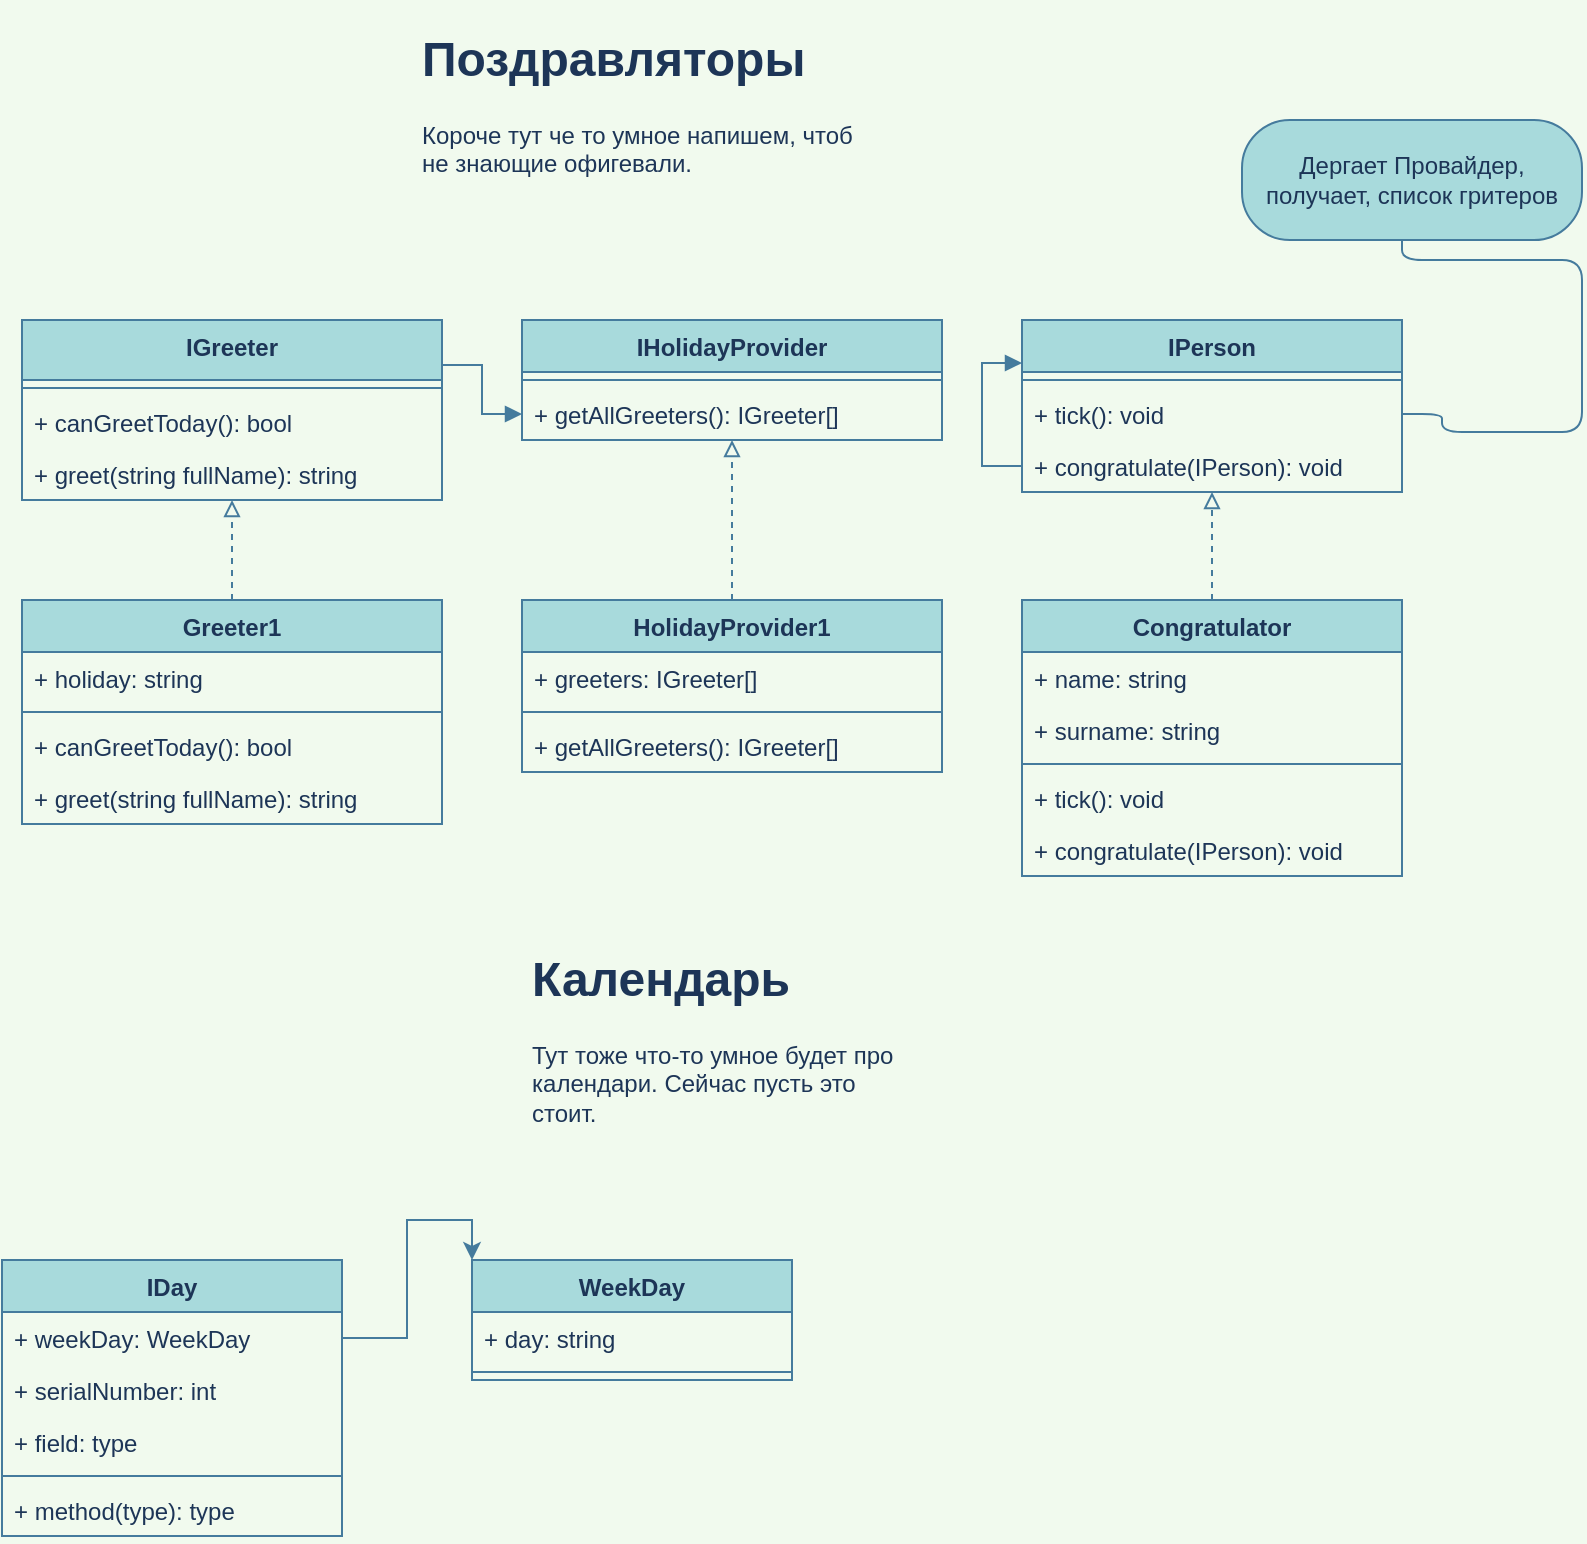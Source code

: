 <mxfile version="13.7.7" type="github">
  <diagram id="C_qupu9SWEdMZcOaDwUI" name="Page-1">
    <mxGraphModel dx="1102" dy="606" grid="1" gridSize="10" guides="1" tooltips="1" connect="1" arrows="1" fold="1" page="1" pageScale="1" pageWidth="850" pageHeight="1100" background="#F1FAEE" math="0" shadow="0">
      <root>
        <mxCell id="0" />
        <mxCell id="1" parent="0" />
        <mxCell id="VeG1ZRTaiq36JWNWmE1a-2" value="&lt;h1&gt;Поздравляторы&lt;br&gt;&lt;/h1&gt;&lt;p&gt;Короче тут че то умное напишем, чтоб не знающие офигевали.&lt;br&gt;&lt;/p&gt;" style="text;html=1;strokeColor=none;fillColor=none;spacing=5;spacingTop=-20;whiteSpace=wrap;overflow=hidden;rounded=0;fontColor=#1D3557;" parent="1" vertex="1">
          <mxGeometry x="235" y="10" width="235" height="100" as="geometry" />
        </mxCell>
        <mxCell id="VeG1ZRTaiq36JWNWmE1a-3" value="Дергает Провайдер, получает, список гритеров" style="rounded=1;whiteSpace=wrap;html=1;arcSize=40;fillColor=#A8DADC;strokeColor=#457B9D;fontColor=#1D3557;" parent="1" vertex="1">
          <mxGeometry x="650" y="60" width="170" height="60" as="geometry" />
        </mxCell>
        <mxCell id="VeG1ZRTaiq36JWNWmE1a-4" value="" style="edgeStyle=orthogonalEdgeStyle;html=1;verticalAlign=bottom;endArrow=none;endSize=8;entryX=1;entryY=0.5;entryDx=0;entryDy=0;endFill=0;strokeColor=#457B9D;fontColor=#1D3557;labelBackgroundColor=#F1FAEE;" parent="1" source="VeG1ZRTaiq36JWNWmE1a-3" target="VeG1ZRTaiq36JWNWmE1a-25" edge="1">
          <mxGeometry relative="1" as="geometry">
            <mxPoint x="730" y="100" as="targetPoint" />
            <Array as="points">
              <mxPoint x="730" y="130" />
              <mxPoint x="820" y="130" />
              <mxPoint x="820" y="216" />
              <mxPoint x="750" y="216" />
              <mxPoint x="750" y="207" />
            </Array>
          </mxGeometry>
        </mxCell>
        <mxCell id="VeG1ZRTaiq36JWNWmE1a-5" value="IGreeter" style="swimlane;fontStyle=1;align=center;verticalAlign=top;childLayout=stackLayout;horizontal=1;startSize=30;horizontalStack=0;resizeParent=1;resizeParentMax=0;resizeLast=0;collapsible=1;marginBottom=0;fillColor=#A8DADC;strokeColor=#457B9D;fontColor=#1D3557;" parent="1" vertex="1">
          <mxGeometry x="40" y="160" width="210" height="90" as="geometry" />
        </mxCell>
        <mxCell id="VeG1ZRTaiq36JWNWmE1a-6" value="" style="line;strokeWidth=1;fillColor=none;align=left;verticalAlign=middle;spacingTop=-1;spacingLeft=3;spacingRight=3;rotatable=0;labelPosition=right;points=[];portConstraint=eastwest;strokeColor=#457B9D;fontColor=#1D3557;labelBackgroundColor=#F1FAEE;" parent="VeG1ZRTaiq36JWNWmE1a-5" vertex="1">
          <mxGeometry y="30" width="210" height="8" as="geometry" />
        </mxCell>
        <mxCell id="VeG1ZRTaiq36JWNWmE1a-7" value="+ canGreetToday(): bool" style="text;strokeColor=none;fillColor=none;align=left;verticalAlign=top;spacingLeft=4;spacingRight=4;overflow=hidden;rotatable=0;points=[[0,0.5],[1,0.5]];portConstraint=eastwest;fontColor=#1D3557;" parent="VeG1ZRTaiq36JWNWmE1a-5" vertex="1">
          <mxGeometry y="38" width="210" height="26" as="geometry" />
        </mxCell>
        <mxCell id="VeG1ZRTaiq36JWNWmE1a-8" value="+ greet(string fullName): string" style="text;strokeColor=none;fillColor=none;align=left;verticalAlign=top;spacingLeft=4;spacingRight=4;overflow=hidden;rotatable=0;points=[[0,0.5],[1,0.5]];portConstraint=eastwest;fontColor=#1D3557;" parent="VeG1ZRTaiq36JWNWmE1a-5" vertex="1">
          <mxGeometry y="64" width="210" height="26" as="geometry" />
        </mxCell>
        <mxCell id="VeG1ZRTaiq36JWNWmE1a-9" style="edgeStyle=orthogonalEdgeStyle;rounded=0;orthogonalLoop=1;jettySize=auto;html=1;entryX=0.5;entryY=1;entryDx=0;entryDy=0;dashed=1;endArrow=block;endFill=0;strokeColor=#457B9D;fontColor=#1D3557;labelBackgroundColor=#F1FAEE;" parent="1" source="VeG1ZRTaiq36JWNWmE1a-10" target="VeG1ZRTaiq36JWNWmE1a-5" edge="1">
          <mxGeometry relative="1" as="geometry" />
        </mxCell>
        <mxCell id="VeG1ZRTaiq36JWNWmE1a-15" style="edgeStyle=orthogonalEdgeStyle;rounded=0;orthogonalLoop=1;jettySize=auto;html=1;entryX=0.5;entryY=1;entryDx=0;entryDy=0;dashed=1;endArrow=block;endFill=0;strokeColor=#457B9D;fontColor=#1D3557;labelBackgroundColor=#F1FAEE;" parent="1" source="VeG1ZRTaiq36JWNWmE1a-16" target="VeG1ZRTaiq36JWNWmE1a-20" edge="1">
          <mxGeometry relative="1" as="geometry" />
        </mxCell>
        <mxCell id="VeG1ZRTaiq36JWNWmE1a-20" value="IHolidayProvider" style="swimlane;fontStyle=1;align=center;verticalAlign=top;childLayout=stackLayout;horizontal=1;startSize=26;horizontalStack=0;resizeParent=1;resizeParentMax=0;resizeLast=0;collapsible=1;marginBottom=0;fillColor=#A8DADC;strokeColor=#457B9D;fontColor=#1D3557;" parent="1" vertex="1">
          <mxGeometry x="290" y="160" width="210" height="60" as="geometry" />
        </mxCell>
        <mxCell id="VeG1ZRTaiq36JWNWmE1a-21" value="" style="line;strokeWidth=1;fillColor=none;align=left;verticalAlign=middle;spacingTop=-1;spacingLeft=3;spacingRight=3;rotatable=0;labelPosition=right;points=[];portConstraint=eastwest;strokeColor=#457B9D;fontColor=#1D3557;labelBackgroundColor=#F1FAEE;" parent="VeG1ZRTaiq36JWNWmE1a-20" vertex="1">
          <mxGeometry y="26" width="210" height="8" as="geometry" />
        </mxCell>
        <mxCell id="VeG1ZRTaiq36JWNWmE1a-22" value="+ getAllGreeters(): IGreeter[]" style="text;strokeColor=none;fillColor=none;align=left;verticalAlign=top;spacingLeft=4;spacingRight=4;overflow=hidden;rotatable=0;points=[[0,0.5],[1,0.5]];portConstraint=eastwest;fontColor=#1D3557;" parent="VeG1ZRTaiq36JWNWmE1a-20" vertex="1">
          <mxGeometry y="34" width="210" height="26" as="geometry" />
        </mxCell>
        <mxCell id="VeG1ZRTaiq36JWNWmE1a-23" value="IPerson" style="swimlane;fontStyle=1;align=center;verticalAlign=top;childLayout=stackLayout;horizontal=1;startSize=26;horizontalStack=0;resizeParent=1;resizeParentMax=0;resizeLast=0;collapsible=1;marginBottom=0;fillColor=#A8DADC;strokeColor=#457B9D;fontColor=#1D3557;" parent="1" vertex="1">
          <mxGeometry x="540" y="160" width="190" height="86" as="geometry" />
        </mxCell>
        <mxCell id="VeG1ZRTaiq36JWNWmE1a-24" value="" style="line;strokeWidth=1;fillColor=none;align=left;verticalAlign=middle;spacingTop=-1;spacingLeft=3;spacingRight=3;rotatable=0;labelPosition=right;points=[];portConstraint=eastwest;strokeColor=#457B9D;fontColor=#1D3557;labelBackgroundColor=#F1FAEE;" parent="VeG1ZRTaiq36JWNWmE1a-23" vertex="1">
          <mxGeometry y="26" width="190" height="8" as="geometry" />
        </mxCell>
        <mxCell id="VeG1ZRTaiq36JWNWmE1a-25" value="+ tick(): void" style="text;strokeColor=none;fillColor=none;align=left;verticalAlign=top;spacingLeft=4;spacingRight=4;overflow=hidden;rotatable=0;points=[[0,0.5],[1,0.5]];portConstraint=eastwest;fontColor=#1D3557;" parent="VeG1ZRTaiq36JWNWmE1a-23" vertex="1">
          <mxGeometry y="34" width="190" height="26" as="geometry" />
        </mxCell>
        <mxCell id="VeG1ZRTaiq36JWNWmE1a-50" style="edgeStyle=orthogonalEdgeStyle;rounded=0;orthogonalLoop=1;jettySize=auto;html=1;entryX=0;entryY=0.25;entryDx=0;entryDy=0;startArrow=none;startFill=0;endArrow=block;endFill=1;fontSize=12;strokeColor=#457B9D;fontColor=#1D3557;labelBackgroundColor=#F1FAEE;" parent="VeG1ZRTaiq36JWNWmE1a-23" source="VeG1ZRTaiq36JWNWmE1a-26" target="VeG1ZRTaiq36JWNWmE1a-23" edge="1">
          <mxGeometry relative="1" as="geometry" />
        </mxCell>
        <mxCell id="VeG1ZRTaiq36JWNWmE1a-26" value="+ congratulate(IPerson): void" style="text;strokeColor=none;fillColor=none;align=left;verticalAlign=top;spacingLeft=4;spacingRight=4;overflow=hidden;rotatable=0;points=[[0,0.5],[1,0.5]];portConstraint=eastwest;fontColor=#1D3557;" parent="VeG1ZRTaiq36JWNWmE1a-23" vertex="1">
          <mxGeometry y="60" width="190" height="26" as="geometry" />
        </mxCell>
        <mxCell id="VeG1ZRTaiq36JWNWmE1a-27" style="edgeStyle=orthogonalEdgeStyle;rounded=0;orthogonalLoop=1;jettySize=auto;html=1;entryX=0.5;entryY=1;entryDx=0;entryDy=0;dashed=1;endArrow=block;endFill=0;strokeColor=#457B9D;fontColor=#1D3557;labelBackgroundColor=#F1FAEE;" parent="1" source="VeG1ZRTaiq36JWNWmE1a-28" target="VeG1ZRTaiq36JWNWmE1a-23" edge="1">
          <mxGeometry relative="1" as="geometry" />
        </mxCell>
        <mxCell id="VeG1ZRTaiq36JWNWmE1a-35" style="edgeStyle=orthogonalEdgeStyle;rounded=0;orthogonalLoop=1;jettySize=auto;html=1;exitX=1;exitY=0.25;exitDx=0;exitDy=0;endArrow=block;endFill=1;strokeColor=#457B9D;fontColor=#1D3557;labelBackgroundColor=#F1FAEE;" parent="1" source="VeG1ZRTaiq36JWNWmE1a-5" target="VeG1ZRTaiq36JWNWmE1a-22" edge="1">
          <mxGeometry relative="1" as="geometry" />
        </mxCell>
        <mxCell id="VeG1ZRTaiq36JWNWmE1a-37" value="&lt;h1&gt;Календарь&lt;/h1&gt;&lt;div&gt;Тут тоже что-то умное будет про календари. Сейчас пусть это стоит.&lt;br&gt;&lt;/div&gt;" style="text;html=1;strokeColor=none;fillColor=none;spacing=5;spacingTop=-20;whiteSpace=wrap;overflow=hidden;rounded=0;fontColor=#1D3557;" parent="1" vertex="1">
          <mxGeometry x="290" y="470" width="190" height="120" as="geometry" />
        </mxCell>
        <mxCell id="VeG1ZRTaiq36JWNWmE1a-38" value="IDay" style="swimlane;fontStyle=1;align=center;verticalAlign=top;childLayout=stackLayout;horizontal=1;startSize=26;horizontalStack=0;resizeParent=1;resizeParentMax=0;resizeLast=0;collapsible=1;marginBottom=0;fillColor=#A8DADC;strokeColor=#457B9D;fontColor=#1D3557;" parent="1" vertex="1">
          <mxGeometry x="30" y="630" width="170" height="138" as="geometry" />
        </mxCell>
        <mxCell id="VeG1ZRTaiq36JWNWmE1a-39" value="+ weekDay: WeekDay" style="text;strokeColor=none;fillColor=none;align=left;verticalAlign=top;spacingLeft=4;spacingRight=4;overflow=hidden;rotatable=0;points=[[0,0.5],[1,0.5]];portConstraint=eastwest;fontColor=#1D3557;" parent="VeG1ZRTaiq36JWNWmE1a-38" vertex="1">
          <mxGeometry y="26" width="170" height="26" as="geometry" />
        </mxCell>
        <mxCell id="VeG1ZRTaiq36JWNWmE1a-40" value="+ serialNumber: int" style="text;strokeColor=none;fillColor=none;align=left;verticalAlign=top;spacingLeft=4;spacingRight=4;overflow=hidden;rotatable=0;points=[[0,0.5],[1,0.5]];portConstraint=eastwest;fontColor=#1D3557;" parent="VeG1ZRTaiq36JWNWmE1a-38" vertex="1">
          <mxGeometry y="52" width="170" height="26" as="geometry" />
        </mxCell>
        <mxCell id="VeG1ZRTaiq36JWNWmE1a-41" value="+ field: type" style="text;strokeColor=none;fillColor=none;align=left;verticalAlign=top;spacingLeft=4;spacingRight=4;overflow=hidden;rotatable=0;points=[[0,0.5],[1,0.5]];portConstraint=eastwest;fontColor=#1D3557;" parent="VeG1ZRTaiq36JWNWmE1a-38" vertex="1">
          <mxGeometry y="78" width="170" height="26" as="geometry" />
        </mxCell>
        <mxCell id="VeG1ZRTaiq36JWNWmE1a-42" value="" style="line;strokeWidth=1;fillColor=none;align=left;verticalAlign=middle;spacingTop=-1;spacingLeft=3;spacingRight=3;rotatable=0;labelPosition=right;points=[];portConstraint=eastwest;strokeColor=#457B9D;fontColor=#1D3557;labelBackgroundColor=#F1FAEE;" parent="VeG1ZRTaiq36JWNWmE1a-38" vertex="1">
          <mxGeometry y="104" width="170" height="8" as="geometry" />
        </mxCell>
        <mxCell id="VeG1ZRTaiq36JWNWmE1a-43" value="+ method(type): type" style="text;strokeColor=none;fillColor=none;align=left;verticalAlign=top;spacingLeft=4;spacingRight=4;overflow=hidden;rotatable=0;points=[[0,0.5],[1,0.5]];portConstraint=eastwest;fontColor=#1D3557;" parent="VeG1ZRTaiq36JWNWmE1a-38" vertex="1">
          <mxGeometry y="112" width="170" height="26" as="geometry" />
        </mxCell>
        <mxCell id="VeG1ZRTaiq36JWNWmE1a-44" style="edgeStyle=orthogonalEdgeStyle;rounded=0;orthogonalLoop=1;jettySize=auto;html=1;entryX=0;entryY=0;entryDx=0;entryDy=0;strokeColor=#457B9D;fontColor=#1D3557;labelBackgroundColor=#F1FAEE;" parent="1" source="VeG1ZRTaiq36JWNWmE1a-39" target="VeG1ZRTaiq36JWNWmE1a-45" edge="1">
          <mxGeometry relative="1" as="geometry" />
        </mxCell>
        <mxCell id="VeG1ZRTaiq36JWNWmE1a-45" value="WeekDay" style="swimlane;fontStyle=1;align=center;verticalAlign=top;childLayout=stackLayout;horizontal=1;startSize=26;horizontalStack=0;resizeParent=1;resizeParentMax=0;resizeLast=0;collapsible=1;marginBottom=0;fillColor=#A8DADC;strokeColor=#457B9D;fontColor=#1D3557;" parent="1" vertex="1">
          <mxGeometry x="265" y="630" width="160" height="60" as="geometry" />
        </mxCell>
        <mxCell id="VeG1ZRTaiq36JWNWmE1a-46" value="+ day: string" style="text;strokeColor=none;fillColor=none;align=left;verticalAlign=top;spacingLeft=4;spacingRight=4;overflow=hidden;rotatable=0;points=[[0,0.5],[1,0.5]];portConstraint=eastwest;fontColor=#1D3557;" parent="VeG1ZRTaiq36JWNWmE1a-45" vertex="1">
          <mxGeometry y="26" width="160" height="26" as="geometry" />
        </mxCell>
        <mxCell id="VeG1ZRTaiq36JWNWmE1a-47" value="" style="line;strokeWidth=1;fillColor=none;align=left;verticalAlign=middle;spacingTop=-1;spacingLeft=3;spacingRight=3;rotatable=0;labelPosition=right;points=[];portConstraint=eastwest;strokeColor=#457B9D;fontColor=#1D3557;labelBackgroundColor=#F1FAEE;" parent="VeG1ZRTaiq36JWNWmE1a-45" vertex="1">
          <mxGeometry y="52" width="160" height="8" as="geometry" />
        </mxCell>
        <mxCell id="VeG1ZRTaiq36JWNWmE1a-10" value="Greeter1" style="swimlane;fontStyle=1;align=center;verticalAlign=top;childLayout=stackLayout;horizontal=1;startSize=26;horizontalStack=0;resizeParent=1;resizeParentMax=0;resizeLast=0;collapsible=1;marginBottom=0;fillColor=#A8DADC;strokeColor=#457B9D;fontColor=#1D3557;" parent="1" vertex="1">
          <mxGeometry x="40" y="300" width="210" height="112" as="geometry" />
        </mxCell>
        <mxCell id="VeG1ZRTaiq36JWNWmE1a-11" value="+ holiday: string" style="text;strokeColor=none;fillColor=none;align=left;verticalAlign=top;spacingLeft=4;spacingRight=4;overflow=hidden;rotatable=0;points=[[0,0.5],[1,0.5]];portConstraint=eastwest;fontColor=#1D3557;" parent="VeG1ZRTaiq36JWNWmE1a-10" vertex="1">
          <mxGeometry y="26" width="210" height="26" as="geometry" />
        </mxCell>
        <mxCell id="VeG1ZRTaiq36JWNWmE1a-12" value="" style="line;strokeWidth=1;fillColor=none;align=left;verticalAlign=middle;spacingTop=-1;spacingLeft=3;spacingRight=3;rotatable=0;labelPosition=right;points=[];portConstraint=eastwest;strokeColor=#457B9D;fontColor=#1D3557;labelBackgroundColor=#F1FAEE;" parent="VeG1ZRTaiq36JWNWmE1a-10" vertex="1">
          <mxGeometry y="52" width="210" height="8" as="geometry" />
        </mxCell>
        <mxCell id="VeG1ZRTaiq36JWNWmE1a-13" value="+ canGreetToday(): bool" style="text;strokeColor=none;fillColor=none;align=left;verticalAlign=top;spacingLeft=4;spacingRight=4;overflow=hidden;rotatable=0;points=[[0,0.5],[1,0.5]];portConstraint=eastwest;fontColor=#1D3557;" parent="VeG1ZRTaiq36JWNWmE1a-10" vertex="1">
          <mxGeometry y="60" width="210" height="26" as="geometry" />
        </mxCell>
        <mxCell id="VeG1ZRTaiq36JWNWmE1a-14" value="+ greet(string fullName): string" style="text;strokeColor=none;fillColor=none;align=left;verticalAlign=top;spacingLeft=4;spacingRight=4;overflow=hidden;rotatable=0;points=[[0,0.5],[1,0.5]];portConstraint=eastwest;fontColor=#1D3557;" parent="VeG1ZRTaiq36JWNWmE1a-10" vertex="1">
          <mxGeometry y="86" width="210" height="26" as="geometry" />
        </mxCell>
        <mxCell id="VeG1ZRTaiq36JWNWmE1a-16" value="HolidayProvider1" style="swimlane;fontStyle=1;align=center;verticalAlign=top;childLayout=stackLayout;horizontal=1;startSize=26;horizontalStack=0;resizeParent=1;resizeParentMax=0;resizeLast=0;collapsible=1;marginBottom=0;fillColor=#A8DADC;strokeColor=#457B9D;fontColor=#1D3557;" parent="1" vertex="1">
          <mxGeometry x="290" y="300" width="210" height="86" as="geometry" />
        </mxCell>
        <mxCell id="VeG1ZRTaiq36JWNWmE1a-17" value="+ greeters: IGreeter[]" style="text;strokeColor=none;fillColor=none;align=left;verticalAlign=top;spacingLeft=4;spacingRight=4;overflow=hidden;rotatable=0;points=[[0,0.5],[1,0.5]];portConstraint=eastwest;fontColor=#1D3557;" parent="VeG1ZRTaiq36JWNWmE1a-16" vertex="1">
          <mxGeometry y="26" width="210" height="26" as="geometry" />
        </mxCell>
        <mxCell id="VeG1ZRTaiq36JWNWmE1a-18" value="" style="line;strokeWidth=1;fillColor=none;align=left;verticalAlign=middle;spacingTop=-1;spacingLeft=3;spacingRight=3;rotatable=0;labelPosition=right;points=[];portConstraint=eastwest;strokeColor=#457B9D;fontColor=#1D3557;labelBackgroundColor=#F1FAEE;" parent="VeG1ZRTaiq36JWNWmE1a-16" vertex="1">
          <mxGeometry y="52" width="210" height="8" as="geometry" />
        </mxCell>
        <mxCell id="VeG1ZRTaiq36JWNWmE1a-19" value="+ getAllGreeters(): IGreeter[]" style="text;strokeColor=none;fillColor=none;align=left;verticalAlign=top;spacingLeft=4;spacingRight=4;overflow=hidden;rotatable=0;points=[[0,0.5],[1,0.5]];portConstraint=eastwest;fontColor=#1D3557;" parent="VeG1ZRTaiq36JWNWmE1a-16" vertex="1">
          <mxGeometry y="60" width="210" height="26" as="geometry" />
        </mxCell>
        <mxCell id="VeG1ZRTaiq36JWNWmE1a-28" value="Congratulator" style="swimlane;fontStyle=1;align=center;verticalAlign=top;childLayout=stackLayout;horizontal=1;startSize=26;horizontalStack=0;resizeParent=1;resizeParentMax=0;resizeLast=0;collapsible=1;marginBottom=0;fillColor=#A8DADC;strokeColor=#457B9D;fontColor=#1D3557;" parent="1" vertex="1">
          <mxGeometry x="540" y="300" width="190" height="138" as="geometry" />
        </mxCell>
        <mxCell id="VeG1ZRTaiq36JWNWmE1a-29" value="+ name: string" style="text;strokeColor=none;fillColor=none;align=left;verticalAlign=top;spacingLeft=4;spacingRight=4;overflow=hidden;rotatable=0;points=[[0,0.5],[1,0.5]];portConstraint=eastwest;fontColor=#1D3557;" parent="VeG1ZRTaiq36JWNWmE1a-28" vertex="1">
          <mxGeometry y="26" width="190" height="26" as="geometry" />
        </mxCell>
        <mxCell id="VeG1ZRTaiq36JWNWmE1a-30" value="+ surname: string" style="text;strokeColor=none;fillColor=none;align=left;verticalAlign=top;spacingLeft=4;spacingRight=4;overflow=hidden;rotatable=0;points=[[0,0.5],[1,0.5]];portConstraint=eastwest;fontColor=#1D3557;" parent="VeG1ZRTaiq36JWNWmE1a-28" vertex="1">
          <mxGeometry y="52" width="190" height="26" as="geometry" />
        </mxCell>
        <mxCell id="VeG1ZRTaiq36JWNWmE1a-31" value="" style="line;strokeWidth=1;fillColor=none;align=left;verticalAlign=middle;spacingTop=-1;spacingLeft=3;spacingRight=3;rotatable=0;labelPosition=right;points=[];portConstraint=eastwest;strokeColor=#457B9D;fontColor=#1D3557;labelBackgroundColor=#F1FAEE;" parent="VeG1ZRTaiq36JWNWmE1a-28" vertex="1">
          <mxGeometry y="78" width="190" height="8" as="geometry" />
        </mxCell>
        <mxCell id="VeG1ZRTaiq36JWNWmE1a-32" value="+ tick(): void" style="text;strokeColor=none;fillColor=none;align=left;verticalAlign=top;spacingLeft=4;spacingRight=4;overflow=hidden;rotatable=0;points=[[0,0.5],[1,0.5]];portConstraint=eastwest;fontColor=#1D3557;" parent="VeG1ZRTaiq36JWNWmE1a-28" vertex="1">
          <mxGeometry y="86" width="190" height="26" as="geometry" />
        </mxCell>
        <mxCell id="VeG1ZRTaiq36JWNWmE1a-33" value="+ congratulate(IPerson): void" style="text;strokeColor=none;fillColor=none;align=left;verticalAlign=top;spacingLeft=4;spacingRight=4;overflow=hidden;rotatable=0;points=[[0,0.5],[1,0.5]];portConstraint=eastwest;fontColor=#1D3557;" parent="VeG1ZRTaiq36JWNWmE1a-28" vertex="1">
          <mxGeometry y="112" width="190" height="26" as="geometry" />
        </mxCell>
      </root>
    </mxGraphModel>
  </diagram>
</mxfile>
